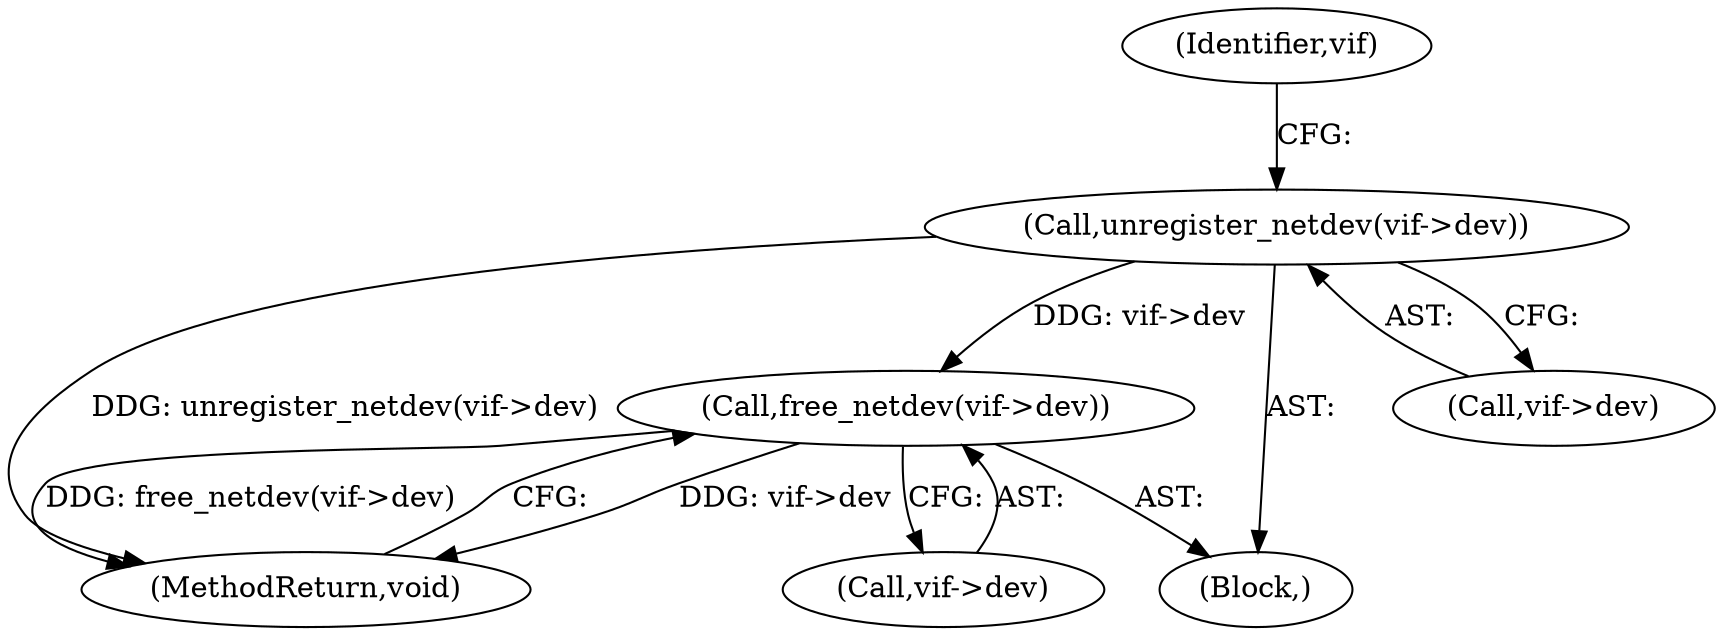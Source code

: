 digraph "0_linux_48856286b64e4b66ec62b94e504d0b29c1ade664@API" {
"1000161" [label="(Call,free_netdev(vif->dev))"];
"1000155" [label="(Call,unregister_netdev(vif->dev))"];
"1000155" [label="(Call,unregister_netdev(vif->dev))"];
"1000162" [label="(Call,vif->dev)"];
"1000161" [label="(Call,free_netdev(vif->dev))"];
"1000165" [label="(MethodReturn,void)"];
"1000103" [label="(Block,)"];
"1000156" [label="(Call,vif->dev)"];
"1000160" [label="(Identifier,vif)"];
"1000161" -> "1000103"  [label="AST: "];
"1000161" -> "1000162"  [label="CFG: "];
"1000162" -> "1000161"  [label="AST: "];
"1000165" -> "1000161"  [label="CFG: "];
"1000161" -> "1000165"  [label="DDG: vif->dev"];
"1000161" -> "1000165"  [label="DDG: free_netdev(vif->dev)"];
"1000155" -> "1000161"  [label="DDG: vif->dev"];
"1000155" -> "1000103"  [label="AST: "];
"1000155" -> "1000156"  [label="CFG: "];
"1000156" -> "1000155"  [label="AST: "];
"1000160" -> "1000155"  [label="CFG: "];
"1000155" -> "1000165"  [label="DDG: unregister_netdev(vif->dev)"];
}
